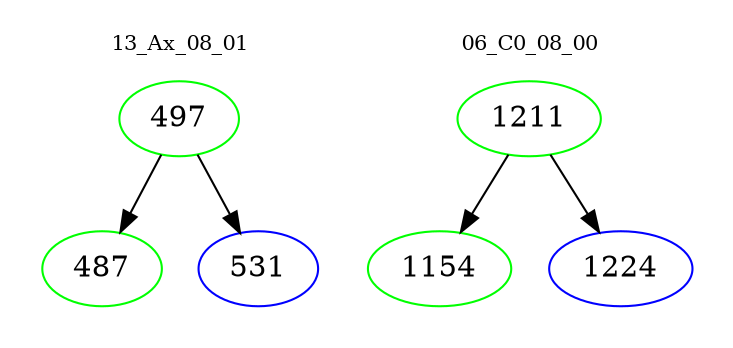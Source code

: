 digraph{
subgraph cluster_0 {
color = white
label = "13_Ax_08_01";
fontsize=10;
T0_497 [label="497", color="green"]
T0_497 -> T0_487 [color="black"]
T0_487 [label="487", color="green"]
T0_497 -> T0_531 [color="black"]
T0_531 [label="531", color="blue"]
}
subgraph cluster_1 {
color = white
label = "06_C0_08_00";
fontsize=10;
T1_1211 [label="1211", color="green"]
T1_1211 -> T1_1154 [color="black"]
T1_1154 [label="1154", color="green"]
T1_1211 -> T1_1224 [color="black"]
T1_1224 [label="1224", color="blue"]
}
}
